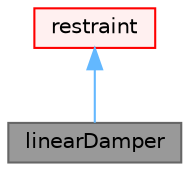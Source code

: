 digraph "linearDamper"
{
 // LATEX_PDF_SIZE
  bgcolor="transparent";
  edge [fontname=Helvetica,fontsize=10,labelfontname=Helvetica,labelfontsize=10];
  node [fontname=Helvetica,fontsize=10,shape=box,height=0.2,width=0.4];
  Node1 [id="Node000001",label="linearDamper",height=0.2,width=0.4,color="gray40", fillcolor="grey60", style="filled", fontcolor="black",tooltip="Linear damper restraint. Operates in the local frame of the body."];
  Node2 -> Node1 [id="edge1_Node000001_Node000002",dir="back",color="steelblue1",style="solid",tooltip=" "];
  Node2 [id="Node000002",label="restraint",height=0.2,width=0.4,color="red", fillcolor="#FFF0F0", style="filled",URL="$classFoam_1_1RBD_1_1restraint.html",tooltip="Base class for defining restraints for rigid-body dynamics."];
}
